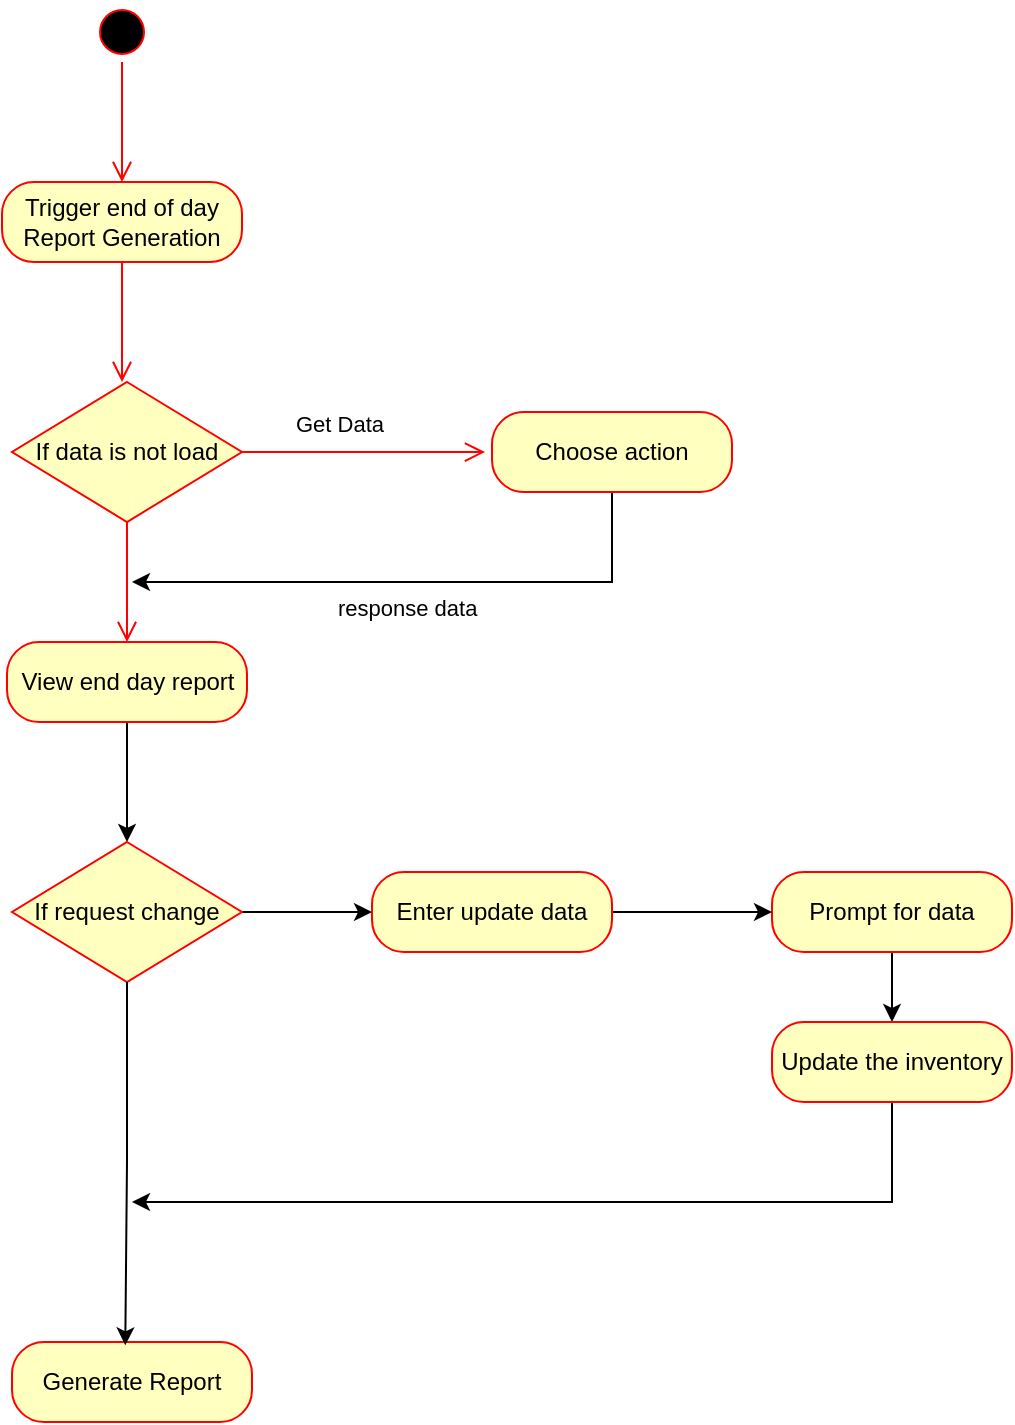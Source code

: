 <mxfile version="24.2.2" type="device">
  <diagram name="Page-1" id="uZWPDC6XUnTl8p8Llp1z">
    <mxGraphModel dx="1288" dy="852" grid="1" gridSize="10" guides="1" tooltips="1" connect="1" arrows="1" fold="1" page="1" pageScale="1" pageWidth="850" pageHeight="1100" math="0" shadow="0">
      <root>
        <mxCell id="0" />
        <mxCell id="1" parent="0" />
        <mxCell id="6MxEN1T-Fx8d5fhNnOGV-1" value="" style="ellipse;html=1;shape=startState;fillColor=#000000;strokeColor=#ff0000;" parent="1" vertex="1">
          <mxGeometry x="270" y="20" width="30" height="30" as="geometry" />
        </mxCell>
        <mxCell id="6MxEN1T-Fx8d5fhNnOGV-2" value="" style="edgeStyle=orthogonalEdgeStyle;html=1;verticalAlign=bottom;endArrow=open;endSize=8;strokeColor=#ff0000;rounded=0;" parent="1" source="6MxEN1T-Fx8d5fhNnOGV-1" edge="1">
          <mxGeometry relative="1" as="geometry">
            <mxPoint x="285" y="110" as="targetPoint" />
          </mxGeometry>
        </mxCell>
        <mxCell id="6MxEN1T-Fx8d5fhNnOGV-3" value="Trigger end of day Report Generation" style="rounded=1;whiteSpace=wrap;html=1;arcSize=40;fontColor=#000000;fillColor=#ffffc0;strokeColor=#ff0000;" parent="1" vertex="1">
          <mxGeometry x="225" y="110" width="120" height="40" as="geometry" />
        </mxCell>
        <mxCell id="6MxEN1T-Fx8d5fhNnOGV-4" value="" style="edgeStyle=orthogonalEdgeStyle;html=1;verticalAlign=bottom;endArrow=open;endSize=8;strokeColor=#ff0000;rounded=0;" parent="1" source="6MxEN1T-Fx8d5fhNnOGV-3" edge="1">
          <mxGeometry relative="1" as="geometry">
            <mxPoint x="285" y="210" as="targetPoint" />
          </mxGeometry>
        </mxCell>
        <mxCell id="6MxEN1T-Fx8d5fhNnOGV-5" value="If data is not load" style="rhombus;whiteSpace=wrap;html=1;fontColor=#000000;fillColor=#ffffc0;strokeColor=#ff0000;" parent="1" vertex="1">
          <mxGeometry x="230" y="210" width="115" height="70" as="geometry" />
        </mxCell>
        <mxCell id="6MxEN1T-Fx8d5fhNnOGV-6" value="Get Data" style="edgeStyle=orthogonalEdgeStyle;html=1;align=left;verticalAlign=bottom;endArrow=open;endSize=8;strokeColor=#ff0000;rounded=0;entryX=-0.029;entryY=0.501;entryDx=0;entryDy=0;entryPerimeter=0;" parent="1" source="6MxEN1T-Fx8d5fhNnOGV-5" edge="1" target="6MxEN1T-Fx8d5fhNnOGV-8">
          <mxGeometry x="-0.588" y="5" relative="1" as="geometry">
            <mxPoint x="460" y="230" as="targetPoint" />
            <mxPoint as="offset" />
          </mxGeometry>
        </mxCell>
        <mxCell id="6MxEN1T-Fx8d5fhNnOGV-7" value="response data" style="edgeStyle=orthogonalEdgeStyle;html=1;align=left;verticalAlign=top;endArrow=open;endSize=8;strokeColor=#ff0000;rounded=0;entryX=0.5;entryY=0;entryDx=0;entryDy=0;" parent="1" source="6MxEN1T-Fx8d5fhNnOGV-5" edge="1" target="6MxEN1T-Fx8d5fhNnOGV-10">
          <mxGeometry y="103" relative="1" as="geometry">
            <mxPoint x="285" y="310" as="targetPoint" />
            <mxPoint as="offset" />
          </mxGeometry>
        </mxCell>
        <mxCell id="6MxEN1T-Fx8d5fhNnOGV-17" style="edgeStyle=orthogonalEdgeStyle;rounded=0;orthogonalLoop=1;jettySize=auto;html=1;" parent="1" source="6MxEN1T-Fx8d5fhNnOGV-8" edge="1">
          <mxGeometry relative="1" as="geometry">
            <mxPoint x="290" y="310" as="targetPoint" />
            <Array as="points">
              <mxPoint x="530" y="310" />
            </Array>
          </mxGeometry>
        </mxCell>
        <mxCell id="6MxEN1T-Fx8d5fhNnOGV-8" value="Choose action" style="rounded=1;whiteSpace=wrap;html=1;arcSize=40;fontColor=#000000;fillColor=#ffffc0;strokeColor=#ff0000;" parent="1" vertex="1">
          <mxGeometry x="470" y="225" width="120" height="40" as="geometry" />
        </mxCell>
        <mxCell id="VFUCppp0wGiyfy2b1SLW-2" style="edgeStyle=orthogonalEdgeStyle;rounded=0;orthogonalLoop=1;jettySize=auto;html=1;entryX=0.5;entryY=0;entryDx=0;entryDy=0;" edge="1" parent="1" source="6MxEN1T-Fx8d5fhNnOGV-10" target="VFUCppp0wGiyfy2b1SLW-1">
          <mxGeometry relative="1" as="geometry" />
        </mxCell>
        <mxCell id="6MxEN1T-Fx8d5fhNnOGV-10" value="View end day report" style="rounded=1;whiteSpace=wrap;html=1;arcSize=40;fontColor=#000000;fillColor=#ffffc0;strokeColor=#ff0000;" parent="1" vertex="1">
          <mxGeometry x="227.5" y="340" width="120" height="40" as="geometry" />
        </mxCell>
        <mxCell id="6MxEN1T-Fx8d5fhNnOGV-28" style="edgeStyle=orthogonalEdgeStyle;rounded=0;orthogonalLoop=1;jettySize=auto;html=1;entryX=0.5;entryY=0;entryDx=0;entryDy=0;" parent="1" source="6MxEN1T-Fx8d5fhNnOGV-12" target="6MxEN1T-Fx8d5fhNnOGV-18" edge="1">
          <mxGeometry relative="1" as="geometry" />
        </mxCell>
        <mxCell id="6MxEN1T-Fx8d5fhNnOGV-12" value="Prompt for data" style="rounded=1;whiteSpace=wrap;html=1;arcSize=40;fontColor=#000000;fillColor=#ffffc0;strokeColor=#ff0000;" parent="1" vertex="1">
          <mxGeometry x="610" y="455" width="120" height="40" as="geometry" />
        </mxCell>
        <mxCell id="6MxEN1T-Fx8d5fhNnOGV-31" style="edgeStyle=orthogonalEdgeStyle;rounded=0;orthogonalLoop=1;jettySize=auto;html=1;" parent="1" source="6MxEN1T-Fx8d5fhNnOGV-18" edge="1">
          <mxGeometry relative="1" as="geometry">
            <mxPoint x="290" y="620" as="targetPoint" />
            <Array as="points">
              <mxPoint x="670" y="620" />
            </Array>
          </mxGeometry>
        </mxCell>
        <mxCell id="6MxEN1T-Fx8d5fhNnOGV-18" value="Update the inventory" style="rounded=1;whiteSpace=wrap;html=1;arcSize=40;fontColor=#000000;fillColor=#ffffc0;strokeColor=#ff0000;" parent="1" vertex="1">
          <mxGeometry x="610" y="530" width="120" height="40" as="geometry" />
        </mxCell>
        <mxCell id="VFUCppp0wGiyfy2b1SLW-4" style="edgeStyle=orthogonalEdgeStyle;rounded=0;orthogonalLoop=1;jettySize=auto;html=1;entryX=0;entryY=0.5;entryDx=0;entryDy=0;" edge="1" parent="1" source="VFUCppp0wGiyfy2b1SLW-1" target="VFUCppp0wGiyfy2b1SLW-3">
          <mxGeometry relative="1" as="geometry" />
        </mxCell>
        <mxCell id="VFUCppp0wGiyfy2b1SLW-1" value="If request change" style="rhombus;whiteSpace=wrap;html=1;fontColor=#000000;fillColor=#ffffc0;strokeColor=#ff0000;" vertex="1" parent="1">
          <mxGeometry x="230" y="440" width="115" height="70" as="geometry" />
        </mxCell>
        <mxCell id="VFUCppp0wGiyfy2b1SLW-6" style="edgeStyle=orthogonalEdgeStyle;rounded=0;orthogonalLoop=1;jettySize=auto;html=1;entryX=0;entryY=0.5;entryDx=0;entryDy=0;" edge="1" parent="1" source="VFUCppp0wGiyfy2b1SLW-3" target="6MxEN1T-Fx8d5fhNnOGV-12">
          <mxGeometry relative="1" as="geometry">
            <mxPoint x="660" y="475" as="targetPoint" />
          </mxGeometry>
        </mxCell>
        <mxCell id="VFUCppp0wGiyfy2b1SLW-3" value="Enter update data" style="rounded=1;whiteSpace=wrap;html=1;arcSize=40;fontColor=#000000;fillColor=#ffffc0;strokeColor=#ff0000;" vertex="1" parent="1">
          <mxGeometry x="410" y="455" width="120" height="40" as="geometry" />
        </mxCell>
        <mxCell id="VFUCppp0wGiyfy2b1SLW-10" value="Generate Report" style="rounded=1;whiteSpace=wrap;html=1;arcSize=40;fontColor=#000000;fillColor=#ffffc0;strokeColor=#ff0000;" vertex="1" parent="1">
          <mxGeometry x="230" y="690" width="120" height="40" as="geometry" />
        </mxCell>
        <mxCell id="VFUCppp0wGiyfy2b1SLW-13" style="edgeStyle=orthogonalEdgeStyle;rounded=0;orthogonalLoop=1;jettySize=auto;html=1;entryX=0.472;entryY=0.042;entryDx=0;entryDy=0;entryPerimeter=0;" edge="1" parent="1" source="VFUCppp0wGiyfy2b1SLW-1" target="VFUCppp0wGiyfy2b1SLW-10">
          <mxGeometry relative="1" as="geometry" />
        </mxCell>
      </root>
    </mxGraphModel>
  </diagram>
</mxfile>
